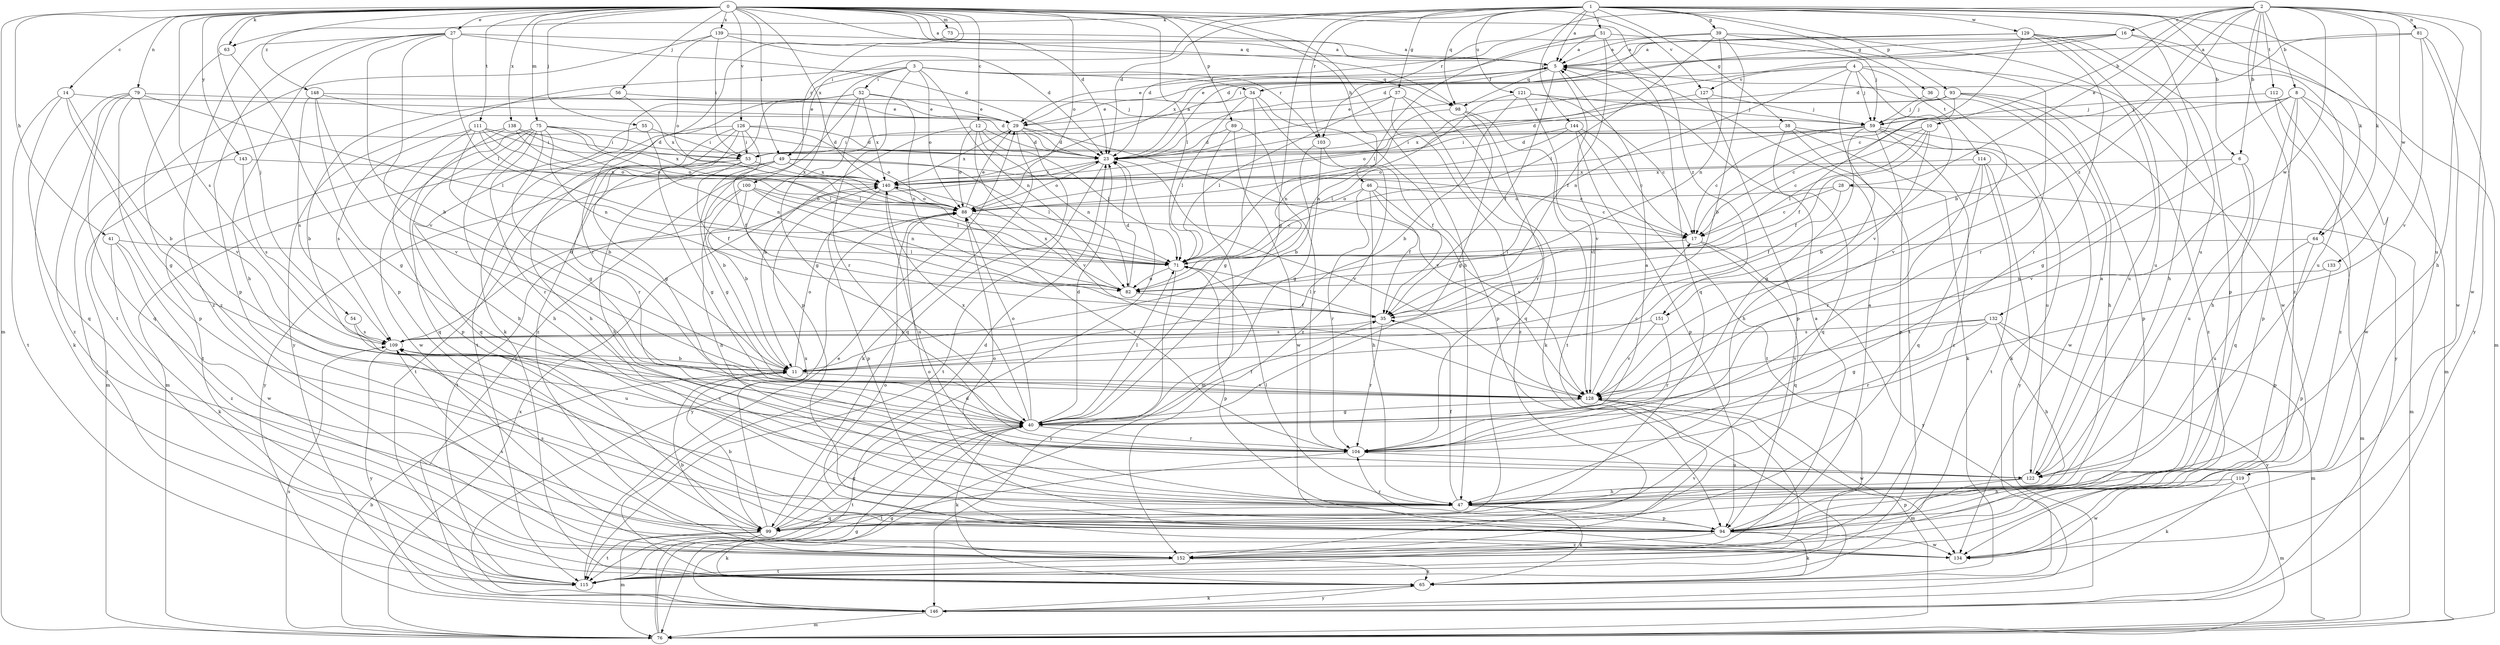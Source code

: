 strict digraph  {
0;
1;
2;
3;
4;
5;
6;
8;
10;
11;
12;
14;
16;
17;
23;
27;
28;
29;
34;
35;
36;
37;
38;
39;
40;
41;
46;
47;
49;
51;
52;
53;
54;
55;
56;
59;
63;
64;
65;
71;
73;
75;
76;
79;
81;
82;
88;
89;
93;
94;
98;
99;
100;
103;
104;
109;
111;
112;
114;
115;
119;
121;
122;
126;
127;
128;
129;
132;
133;
134;
138;
139;
140;
143;
144;
146;
148;
151;
152;
0 -> 5  [label=a];
0 -> 12  [label=c];
0 -> 14  [label=c];
0 -> 23  [label=d];
0 -> 27  [label=e];
0 -> 41  [label=h];
0 -> 46  [label=h];
0 -> 47  [label=h];
0 -> 49  [label=i];
0 -> 54  [label=j];
0 -> 55  [label=j];
0 -> 56  [label=j];
0 -> 63  [label=k];
0 -> 71  [label=l];
0 -> 73  [label=m];
0 -> 75  [label=m];
0 -> 76  [label=m];
0 -> 79  [label=n];
0 -> 88  [label=o];
0 -> 89  [label=p];
0 -> 98  [label=q];
0 -> 100  [label=r];
0 -> 109  [label=s];
0 -> 111  [label=t];
0 -> 126  [label=v];
0 -> 127  [label=v];
0 -> 138  [label=x];
0 -> 139  [label=x];
0 -> 140  [label=x];
0 -> 143  [label=y];
0 -> 148  [label=z];
0 -> 151  [label=z];
1 -> 5  [label=a];
1 -> 6  [label=b];
1 -> 23  [label=d];
1 -> 36  [label=g];
1 -> 37  [label=g];
1 -> 38  [label=g];
1 -> 39  [label=g];
1 -> 40  [label=g];
1 -> 49  [label=i];
1 -> 51  [label=i];
1 -> 63  [label=k];
1 -> 64  [label=k];
1 -> 93  [label=p];
1 -> 98  [label=q];
1 -> 103  [label=r];
1 -> 119  [label=u];
1 -> 121  [label=u];
1 -> 122  [label=u];
1 -> 129  [label=w];
1 -> 144  [label=y];
2 -> 6  [label=b];
2 -> 8  [label=b];
2 -> 10  [label=b];
2 -> 11  [label=b];
2 -> 16  [label=c];
2 -> 28  [label=e];
2 -> 47  [label=h];
2 -> 64  [label=k];
2 -> 81  [label=n];
2 -> 103  [label=r];
2 -> 112  [label=t];
2 -> 132  [label=w];
2 -> 133  [label=w];
2 -> 134  [label=w];
2 -> 151  [label=z];
2 -> 152  [label=z];
3 -> 34  [label=f];
3 -> 52  [label=i];
3 -> 65  [label=k];
3 -> 82  [label=n];
3 -> 88  [label=o];
3 -> 94  [label=p];
3 -> 98  [label=q];
3 -> 103  [label=r];
3 -> 104  [label=r];
3 -> 146  [label=y];
4 -> 29  [label=e];
4 -> 59  [label=j];
4 -> 82  [label=n];
4 -> 114  [label=t];
4 -> 115  [label=t];
4 -> 122  [label=u];
4 -> 127  [label=v];
4 -> 128  [label=v];
5 -> 29  [label=e];
5 -> 34  [label=f];
5 -> 35  [label=f];
5 -> 98  [label=q];
5 -> 128  [label=v];
6 -> 99  [label=q];
6 -> 122  [label=u];
6 -> 128  [label=v];
6 -> 140  [label=x];
8 -> 17  [label=c];
8 -> 40  [label=g];
8 -> 47  [label=h];
8 -> 59  [label=j];
8 -> 76  [label=m];
8 -> 94  [label=p];
8 -> 134  [label=w];
10 -> 11  [label=b];
10 -> 17  [label=c];
10 -> 35  [label=f];
10 -> 53  [label=i];
10 -> 71  [label=l];
11 -> 88  [label=o];
11 -> 128  [label=v];
12 -> 11  [label=b];
12 -> 23  [label=d];
12 -> 71  [label=l];
12 -> 82  [label=n];
12 -> 88  [label=o];
12 -> 128  [label=v];
14 -> 11  [label=b];
14 -> 29  [label=e];
14 -> 40  [label=g];
14 -> 99  [label=q];
14 -> 115  [label=t];
16 -> 5  [label=a];
16 -> 23  [label=d];
16 -> 53  [label=i];
16 -> 76  [label=m];
16 -> 122  [label=u];
16 -> 140  [label=x];
17 -> 71  [label=l];
17 -> 99  [label=q];
17 -> 146  [label=y];
23 -> 5  [label=a];
23 -> 88  [label=o];
23 -> 115  [label=t];
23 -> 128  [label=v];
23 -> 140  [label=x];
27 -> 5  [label=a];
27 -> 11  [label=b];
27 -> 23  [label=d];
27 -> 47  [label=h];
27 -> 71  [label=l];
27 -> 94  [label=p];
27 -> 128  [label=v];
27 -> 152  [label=z];
28 -> 17  [label=c];
28 -> 35  [label=f];
28 -> 76  [label=m];
28 -> 88  [label=o];
29 -> 23  [label=d];
29 -> 65  [label=k];
29 -> 99  [label=q];
29 -> 128  [label=v];
29 -> 140  [label=x];
34 -> 29  [label=e];
34 -> 40  [label=g];
34 -> 71  [label=l];
34 -> 94  [label=p];
34 -> 152  [label=z];
35 -> 71  [label=l];
35 -> 104  [label=r];
35 -> 109  [label=s];
36 -> 59  [label=j];
36 -> 128  [label=v];
37 -> 29  [label=e];
37 -> 65  [label=k];
37 -> 71  [label=l];
37 -> 99  [label=q];
37 -> 152  [label=z];
38 -> 47  [label=h];
38 -> 53  [label=i];
38 -> 65  [label=k];
38 -> 99  [label=q];
38 -> 122  [label=u];
39 -> 5  [label=a];
39 -> 11  [label=b];
39 -> 71  [label=l];
39 -> 82  [label=n];
39 -> 104  [label=r];
39 -> 134  [label=w];
39 -> 140  [label=x];
40 -> 23  [label=d];
40 -> 35  [label=f];
40 -> 65  [label=k];
40 -> 71  [label=l];
40 -> 88  [label=o];
40 -> 104  [label=r];
40 -> 115  [label=t];
40 -> 140  [label=x];
41 -> 65  [label=k];
41 -> 71  [label=l];
41 -> 134  [label=w];
41 -> 152  [label=z];
46 -> 17  [label=c];
46 -> 35  [label=f];
46 -> 47  [label=h];
46 -> 88  [label=o];
46 -> 104  [label=r];
46 -> 128  [label=v];
47 -> 35  [label=f];
47 -> 65  [label=k];
47 -> 71  [label=l];
47 -> 88  [label=o];
47 -> 94  [label=p];
47 -> 99  [label=q];
49 -> 11  [label=b];
49 -> 17  [label=c];
49 -> 40  [label=g];
49 -> 47  [label=h];
49 -> 71  [label=l];
49 -> 115  [label=t];
49 -> 140  [label=x];
51 -> 5  [label=a];
51 -> 23  [label=d];
51 -> 35  [label=f];
51 -> 59  [label=j];
51 -> 71  [label=l];
51 -> 99  [label=q];
52 -> 29  [label=e];
52 -> 40  [label=g];
52 -> 82  [label=n];
52 -> 115  [label=t];
52 -> 140  [label=x];
52 -> 146  [label=y];
52 -> 152  [label=z];
53 -> 35  [label=f];
53 -> 40  [label=g];
53 -> 140  [label=x];
53 -> 146  [label=y];
54 -> 109  [label=s];
54 -> 122  [label=u];
55 -> 47  [label=h];
55 -> 53  [label=i];
55 -> 82  [label=n];
56 -> 11  [label=b];
56 -> 59  [label=j];
56 -> 140  [label=x];
59 -> 17  [label=c];
59 -> 40  [label=g];
59 -> 53  [label=i];
59 -> 65  [label=k];
59 -> 88  [label=o];
59 -> 94  [label=p];
59 -> 134  [label=w];
59 -> 152  [label=z];
63 -> 94  [label=p];
63 -> 152  [label=z];
64 -> 71  [label=l];
64 -> 76  [label=m];
64 -> 94  [label=p];
64 -> 122  [label=u];
65 -> 146  [label=y];
71 -> 82  [label=n];
71 -> 94  [label=p];
71 -> 146  [label=y];
73 -> 5  [label=a];
73 -> 104  [label=r];
75 -> 23  [label=d];
75 -> 40  [label=g];
75 -> 47  [label=h];
75 -> 82  [label=n];
75 -> 88  [label=o];
75 -> 99  [label=q];
75 -> 104  [label=r];
75 -> 115  [label=t];
75 -> 134  [label=w];
75 -> 140  [label=x];
76 -> 11  [label=b];
76 -> 23  [label=d];
76 -> 40  [label=g];
76 -> 109  [label=s];
76 -> 140  [label=x];
79 -> 29  [label=e];
79 -> 65  [label=k];
79 -> 71  [label=l];
79 -> 94  [label=p];
79 -> 99  [label=q];
79 -> 128  [label=v];
79 -> 152  [label=z];
81 -> 5  [label=a];
81 -> 23  [label=d];
81 -> 128  [label=v];
81 -> 134  [label=w];
81 -> 146  [label=y];
82 -> 23  [label=d];
82 -> 35  [label=f];
82 -> 140  [label=x];
88 -> 17  [label=c];
88 -> 29  [label=e];
88 -> 104  [label=r];
88 -> 146  [label=y];
89 -> 23  [label=d];
89 -> 76  [label=m];
89 -> 104  [label=r];
89 -> 134  [label=w];
93 -> 23  [label=d];
93 -> 35  [label=f];
93 -> 47  [label=h];
93 -> 59  [label=j];
93 -> 94  [label=p];
93 -> 140  [label=x];
93 -> 152  [label=z];
94 -> 5  [label=a];
94 -> 65  [label=k];
94 -> 88  [label=o];
94 -> 104  [label=r];
94 -> 134  [label=w];
94 -> 152  [label=z];
98 -> 40  [label=g];
98 -> 82  [label=n];
98 -> 104  [label=r];
98 -> 115  [label=t];
99 -> 11  [label=b];
99 -> 23  [label=d];
99 -> 40  [label=g];
99 -> 65  [label=k];
99 -> 76  [label=m];
99 -> 109  [label=s];
99 -> 115  [label=t];
99 -> 140  [label=x];
100 -> 11  [label=b];
100 -> 47  [label=h];
100 -> 71  [label=l];
100 -> 82  [label=n];
100 -> 88  [label=o];
100 -> 115  [label=t];
103 -> 11  [label=b];
103 -> 35  [label=f];
103 -> 40  [label=g];
104 -> 5  [label=a];
104 -> 109  [label=s];
104 -> 115  [label=t];
104 -> 122  [label=u];
109 -> 11  [label=b];
109 -> 23  [label=d];
109 -> 146  [label=y];
111 -> 11  [label=b];
111 -> 23  [label=d];
111 -> 53  [label=i];
111 -> 71  [label=l];
111 -> 88  [label=o];
111 -> 94  [label=p];
111 -> 109  [label=s];
112 -> 59  [label=j];
112 -> 146  [label=y];
112 -> 152  [label=z];
114 -> 99  [label=q];
114 -> 104  [label=r];
114 -> 115  [label=t];
114 -> 140  [label=x];
114 -> 146  [label=y];
115 -> 29  [label=e];
119 -> 47  [label=h];
119 -> 65  [label=k];
119 -> 76  [label=m];
119 -> 134  [label=w];
121 -> 11  [label=b];
121 -> 17  [label=c];
121 -> 59  [label=j];
121 -> 82  [label=n];
121 -> 128  [label=v];
122 -> 5  [label=a];
122 -> 47  [label=h];
122 -> 94  [label=p];
126 -> 23  [label=d];
126 -> 35  [label=f];
126 -> 40  [label=g];
126 -> 47  [label=h];
126 -> 53  [label=i];
126 -> 76  [label=m];
126 -> 88  [label=o];
126 -> 104  [label=r];
127 -> 59  [label=j];
127 -> 88  [label=o];
127 -> 94  [label=p];
128 -> 17  [label=c];
128 -> 40  [label=g];
128 -> 76  [label=m];
128 -> 134  [label=w];
129 -> 5  [label=a];
129 -> 17  [label=c];
129 -> 23  [label=d];
129 -> 47  [label=h];
129 -> 94  [label=p];
129 -> 104  [label=r];
129 -> 122  [label=u];
132 -> 40  [label=g];
132 -> 47  [label=h];
132 -> 76  [label=m];
132 -> 104  [label=r];
132 -> 109  [label=s];
132 -> 128  [label=v];
132 -> 146  [label=y];
133 -> 82  [label=n];
133 -> 94  [label=p];
134 -> 88  [label=o];
138 -> 53  [label=i];
138 -> 71  [label=l];
138 -> 76  [label=m];
138 -> 88  [label=o];
138 -> 99  [label=q];
139 -> 5  [label=a];
139 -> 23  [label=d];
139 -> 53  [label=i];
139 -> 88  [label=o];
139 -> 115  [label=t];
140 -> 88  [label=o];
140 -> 94  [label=p];
140 -> 122  [label=u];
143 -> 109  [label=s];
143 -> 115  [label=t];
143 -> 140  [label=x];
144 -> 17  [label=c];
144 -> 23  [label=d];
144 -> 71  [label=l];
144 -> 94  [label=p];
144 -> 115  [label=t];
146 -> 40  [label=g];
146 -> 65  [label=k];
146 -> 76  [label=m];
148 -> 23  [label=d];
148 -> 29  [label=e];
148 -> 40  [label=g];
148 -> 109  [label=s];
148 -> 128  [label=v];
151 -> 104  [label=r];
151 -> 109  [label=s];
151 -> 128  [label=v];
152 -> 5  [label=a];
152 -> 11  [label=b];
152 -> 65  [label=k];
152 -> 109  [label=s];
152 -> 115  [label=t];
152 -> 128  [label=v];
}
